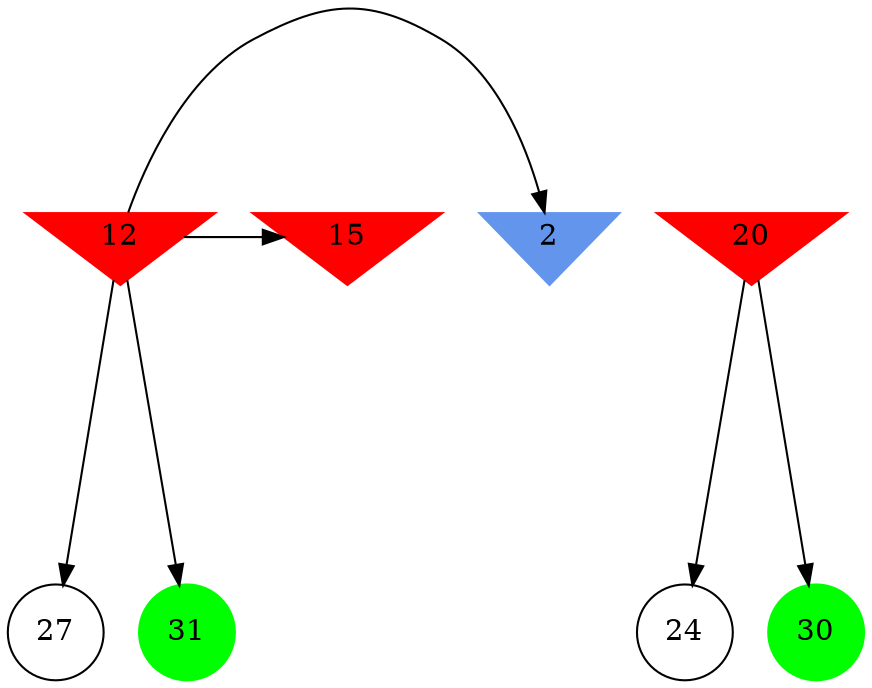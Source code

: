 digraph brain {
	ranksep=2.0;
	2 [shape=invtriangle,style=filled,color=cornflowerblue];
	12 [shape=invtriangle,style=filled,color=red];
	15 [shape=invtriangle,style=filled,color=red];
	20 [shape=invtriangle,style=filled,color=red];
	24 [shape=circle,color=black];
	27 [shape=circle,color=black];
	30 [shape=circle,style=filled,color=green];
	31 [shape=circle,style=filled,color=green];
	12	->	15;
	12	->	27;
	12	->	2;
	12	->	31;
	20	->	30;
	20	->	24;
	{ rank=same; 2; 12; 15; 20; }
	{ rank=same; 24; 27; }
	{ rank=same; 30; 31; }
}
